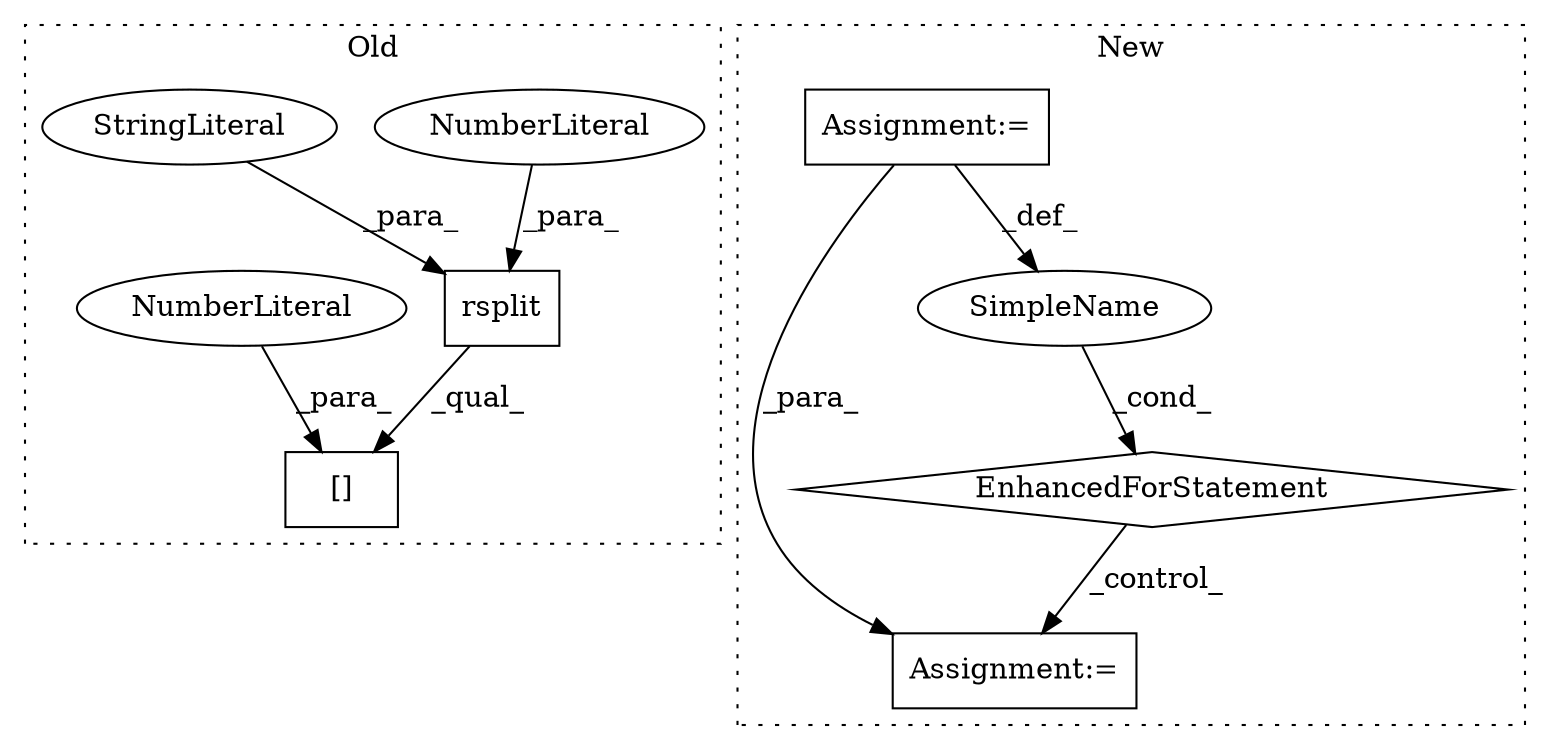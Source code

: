 digraph G {
subgraph cluster0 {
1 [label="rsplit" a="32" s="547,559" l="7,1" shape="box"];
3 [label="NumberLiteral" a="34" s="558" l="1" shape="ellipse"];
4 [label="StringLiteral" a="45" s="554" l="3" shape="ellipse"];
5 [label="[]" a="2" s="543,562" l="18,1" shape="box"];
6 [label="NumberLiteral" a="34" s="561" l="1" shape="ellipse"];
label = "Old";
style="dotted";
}
subgraph cluster1 {
2 [label="EnhancedForStatement" a="70" s="6271,6347" l="53,2" shape="diamond"];
7 [label="Assignment:=" a="7" s="6521" l="1" shape="box"];
8 [label="SimpleName" a="42" s="6331" l="4" shape="ellipse"];
9 [label="Assignment:=" a="7" s="6271,6347" l="53,2" shape="box"];
label = "New";
style="dotted";
}
1 -> 5 [label="_qual_"];
2 -> 7 [label="_control_"];
3 -> 1 [label="_para_"];
4 -> 1 [label="_para_"];
6 -> 5 [label="_para_"];
8 -> 2 [label="_cond_"];
9 -> 8 [label="_def_"];
9 -> 7 [label="_para_"];
}